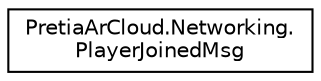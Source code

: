 digraph "Graphical Class Hierarchy"
{
 // LATEX_PDF_SIZE
  edge [fontname="Helvetica",fontsize="10",labelfontname="Helvetica",labelfontsize="10"];
  node [fontname="Helvetica",fontsize="10",shape=record];
  rankdir="LR";
  Node0 [label="PretiaArCloud.Networking.\lPlayerJoinedMsg",height=0.2,width=0.4,color="black", fillcolor="white", style="filled",URL="$classPretiaArCloud_1_1Networking_1_1PlayerJoinedMsg.html",tooltip=" "];
}
